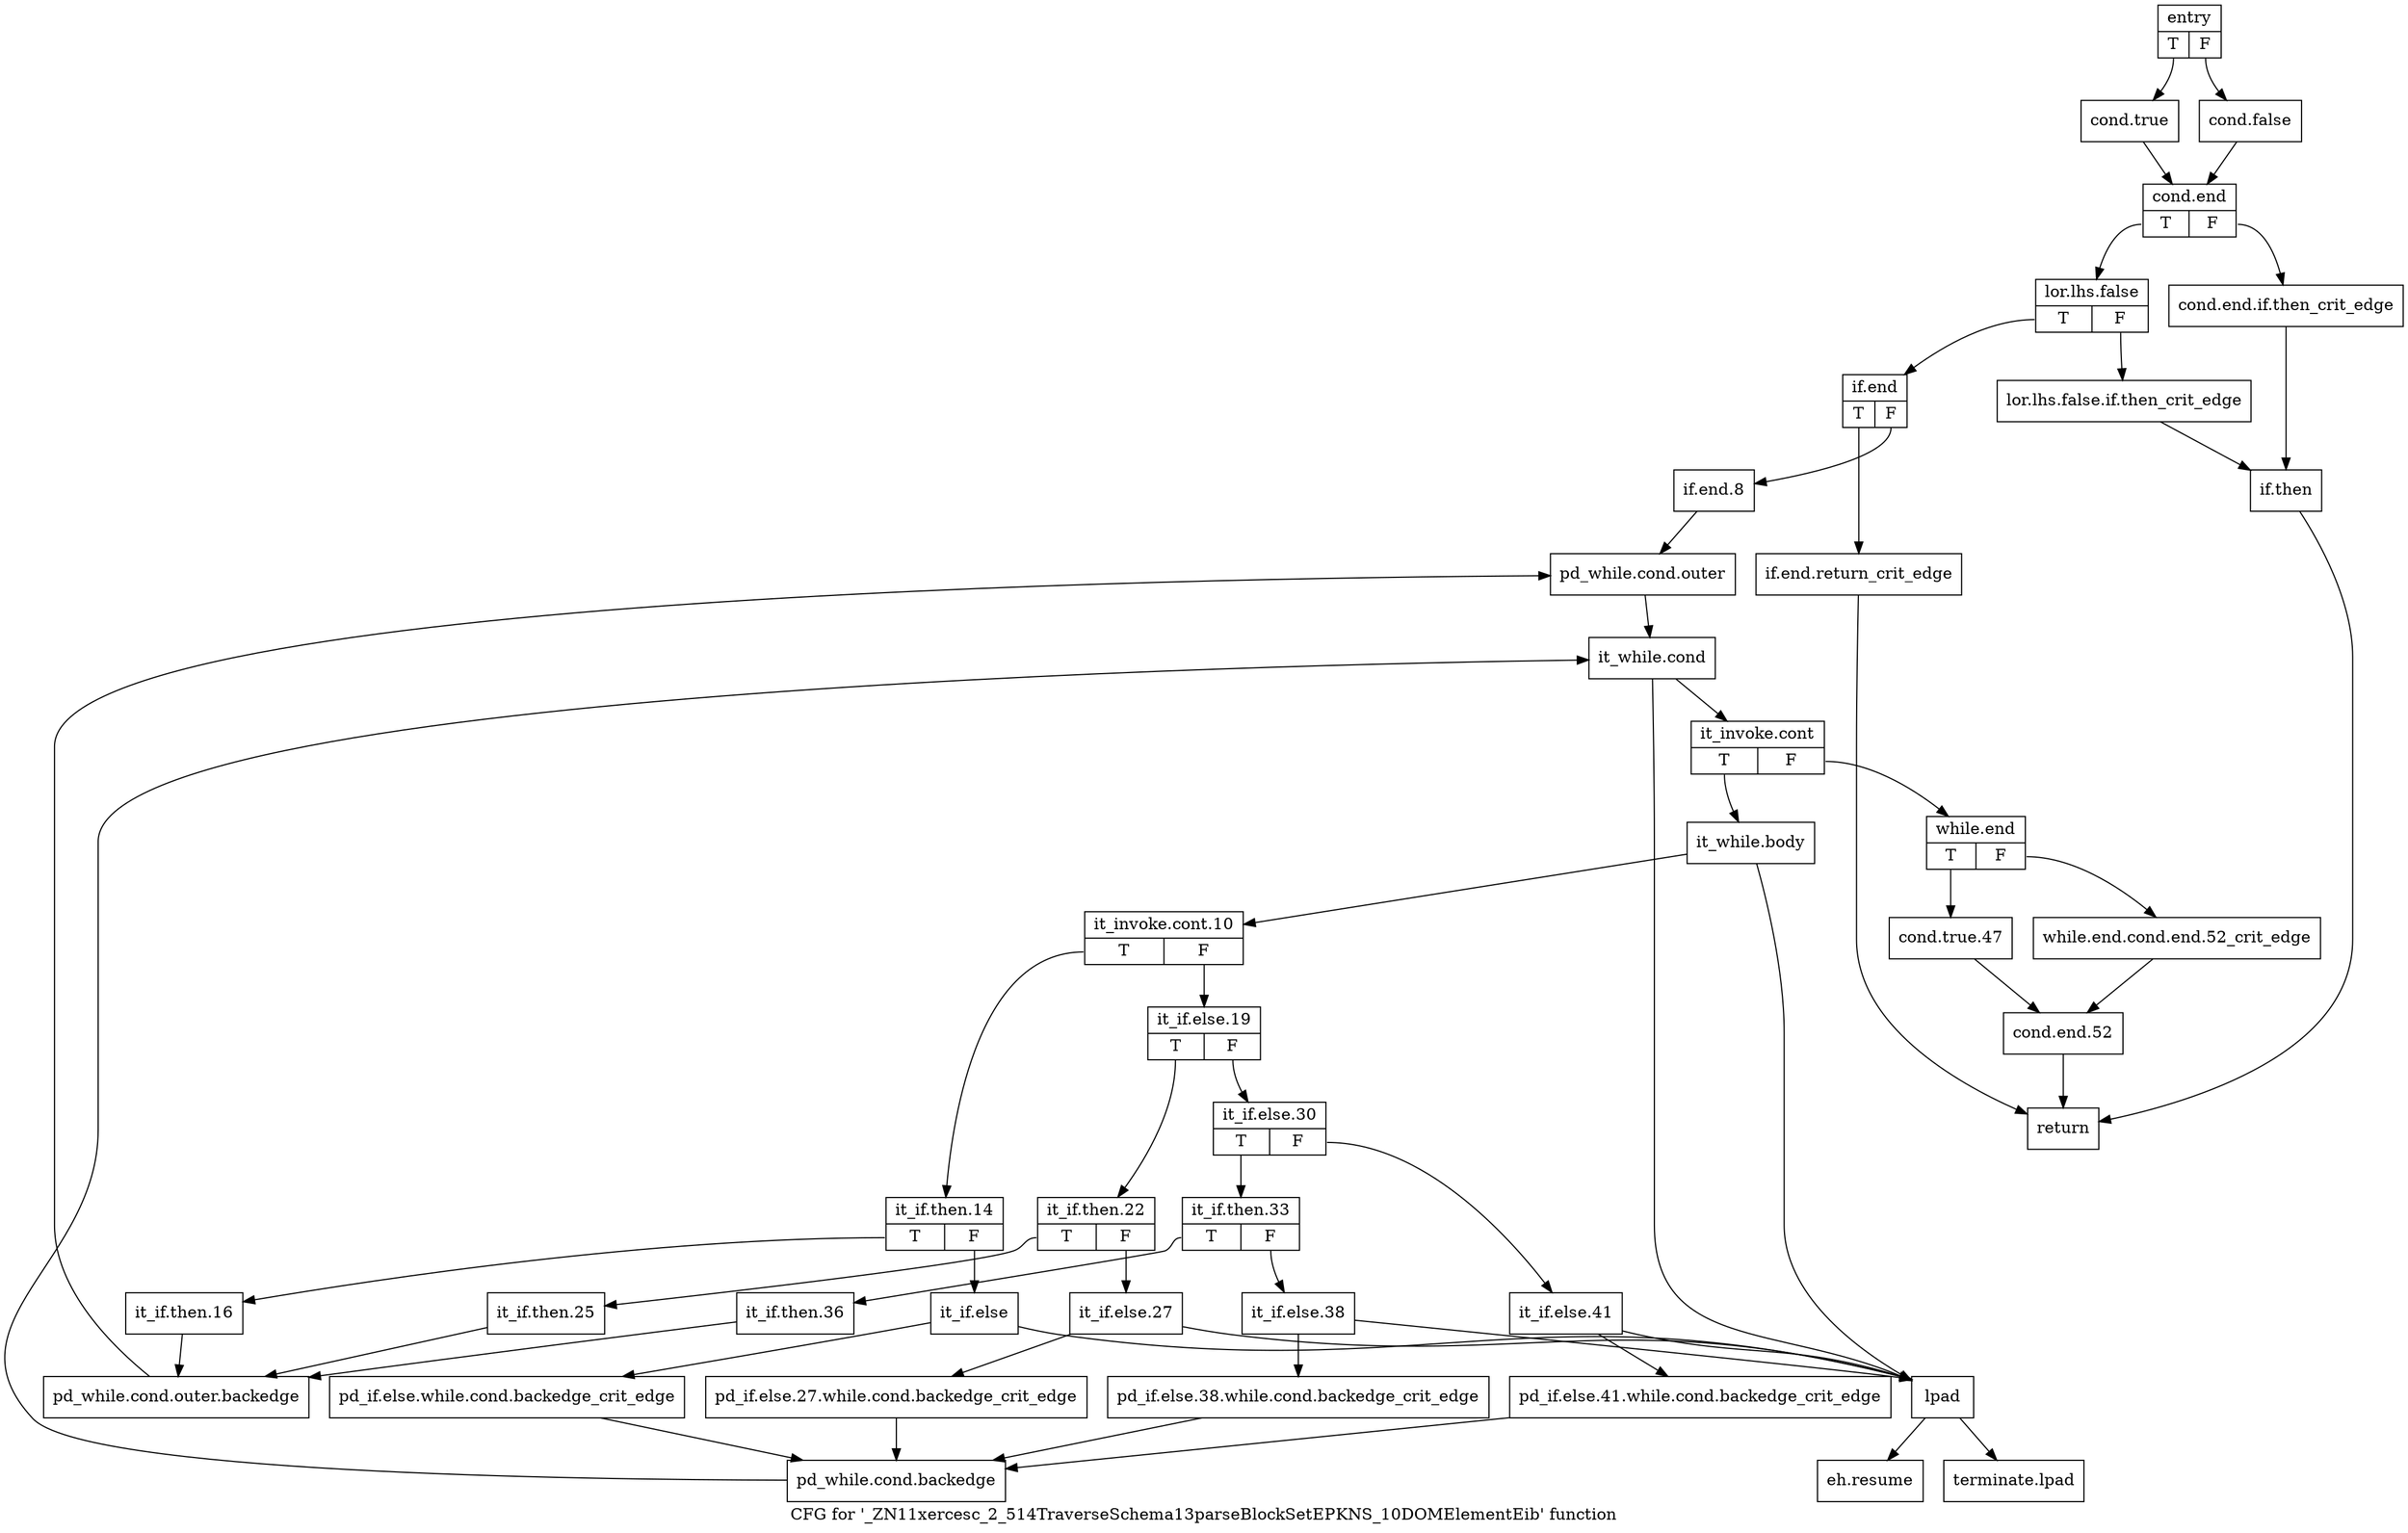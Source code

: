digraph "CFG for '_ZN11xercesc_2_514TraverseSchema13parseBlockSetEPKNS_10DOMElementEib' function" {
	label="CFG for '_ZN11xercesc_2_514TraverseSchema13parseBlockSetEPKNS_10DOMElementEib' function";

	Node0x17a6740 [shape=record,label="{entry|{<s0>T|<s1>F}}"];
	Node0x17a6740:s0 -> Node0x17a6790;
	Node0x17a6740:s1 -> Node0x17a67e0;
	Node0x17a6790 [shape=record,label="{cond.true}"];
	Node0x17a6790 -> Node0x17a6830;
	Node0x17a67e0 [shape=record,label="{cond.false}"];
	Node0x17a67e0 -> Node0x17a6830;
	Node0x17a6830 [shape=record,label="{cond.end|{<s0>T|<s1>F}}"];
	Node0x17a6830:s0 -> Node0x17a68d0;
	Node0x17a6830:s1 -> Node0x17a6880;
	Node0x17a6880 [shape=record,label="{cond.end.if.then_crit_edge}"];
	Node0x17a6880 -> Node0x17a6970;
	Node0x17a68d0 [shape=record,label="{lor.lhs.false|{<s0>T|<s1>F}}"];
	Node0x17a68d0:s0 -> Node0x17a69c0;
	Node0x17a68d0:s1 -> Node0x17a6920;
	Node0x17a6920 [shape=record,label="{lor.lhs.false.if.then_crit_edge}"];
	Node0x17a6920 -> Node0x17a6970;
	Node0x17a6970 [shape=record,label="{if.then}"];
	Node0x17a6970 -> Node0x17a7370;
	Node0x17a69c0 [shape=record,label="{if.end|{<s0>T|<s1>F}}"];
	Node0x17a69c0:s0 -> Node0x17a6a10;
	Node0x17a69c0:s1 -> Node0x17a6a60;
	Node0x17a6a10 [shape=record,label="{if.end.return_crit_edge}"];
	Node0x17a6a10 -> Node0x17a7370;
	Node0x17a6a60 [shape=record,label="{if.end.8}"];
	Node0x17a6a60 -> Node0x17a6ab0;
	Node0x17a6ab0 [shape=record,label="{pd_while.cond.outer}"];
	Node0x17a6ab0 -> Node0x17a6b00;
	Node0x17a6b00 [shape=record,label="{it_while.cond}"];
	Node0x17a6b00 -> Node0x17a6b50;
	Node0x17a6b00 -> Node0x17a6d30;
	Node0x17a6b50 [shape=record,label="{it_invoke.cont|{<s0>T|<s1>F}}"];
	Node0x17a6b50:s0 -> Node0x17a6ba0;
	Node0x17a6b50:s1 -> Node0x17a7230;
	Node0x17a6ba0 [shape=record,label="{it_while.body}"];
	Node0x17a6ba0 -> Node0x17a6bf0;
	Node0x17a6ba0 -> Node0x17a6d30;
	Node0x17a6bf0 [shape=record,label="{it_invoke.cont.10|{<s0>T|<s1>F}}"];
	Node0x17a6bf0:s0 -> Node0x17a6c40;
	Node0x17a6bf0:s1 -> Node0x17a6e20;
	Node0x17a6c40 [shape=record,label="{it_if.then.14|{<s0>T|<s1>F}}"];
	Node0x17a6c40:s0 -> Node0x17a6c90;
	Node0x17a6c40:s1 -> Node0x17a6d80;
	Node0x17a6c90 [shape=record,label="{it_if.then.16}"];
	Node0x17a6c90 -> Node0x17a6ce0;
	Node0x17a6ce0 [shape=record,label="{pd_while.cond.outer.backedge}"];
	Node0x17a6ce0 -> Node0x17a6ab0;
	Node0x17a6d30 [shape=record,label="{lpad}"];
	Node0x17a6d30 -> Node0x17a73c0;
	Node0x17a6d30 -> Node0x17a7410;
	Node0x17a6d80 [shape=record,label="{it_if.else}"];
	Node0x17a6d80 -> Node0x17a6dd0;
	Node0x17a6d80 -> Node0x17a6d30;
	Node0x17a6dd0 [shape=record,label="{pd_if.else.while.cond.backedge_crit_edge}"];
	Node0x17a6dd0 -> Node0x17a6fb0;
	Node0x17a6e20 [shape=record,label="{it_if.else.19|{<s0>T|<s1>F}}"];
	Node0x17a6e20:s0 -> Node0x17a6e70;
	Node0x17a6e20:s1 -> Node0x17a7000;
	Node0x17a6e70 [shape=record,label="{it_if.then.22|{<s0>T|<s1>F}}"];
	Node0x17a6e70:s0 -> Node0x17a6ec0;
	Node0x17a6e70:s1 -> Node0x17a6f10;
	Node0x17a6ec0 [shape=record,label="{it_if.then.25}"];
	Node0x17a6ec0 -> Node0x17a6ce0;
	Node0x17a6f10 [shape=record,label="{it_if.else.27}"];
	Node0x17a6f10 -> Node0x17a6f60;
	Node0x17a6f10 -> Node0x17a6d30;
	Node0x17a6f60 [shape=record,label="{pd_if.else.27.while.cond.backedge_crit_edge}"];
	Node0x17a6f60 -> Node0x17a6fb0;
	Node0x17a6fb0 [shape=record,label="{pd_while.cond.backedge}"];
	Node0x17a6fb0 -> Node0x17a6b00;
	Node0x17a7000 [shape=record,label="{it_if.else.30|{<s0>T|<s1>F}}"];
	Node0x17a7000:s0 -> Node0x17a7050;
	Node0x17a7000:s1 -> Node0x17a7190;
	Node0x17a7050 [shape=record,label="{it_if.then.33|{<s0>T|<s1>F}}"];
	Node0x17a7050:s0 -> Node0x17a70a0;
	Node0x17a7050:s1 -> Node0x17a70f0;
	Node0x17a70a0 [shape=record,label="{it_if.then.36}"];
	Node0x17a70a0 -> Node0x17a6ce0;
	Node0x17a70f0 [shape=record,label="{it_if.else.38}"];
	Node0x17a70f0 -> Node0x17a7140;
	Node0x17a70f0 -> Node0x17a6d30;
	Node0x17a7140 [shape=record,label="{pd_if.else.38.while.cond.backedge_crit_edge}"];
	Node0x17a7140 -> Node0x17a6fb0;
	Node0x17a7190 [shape=record,label="{it_if.else.41}"];
	Node0x17a7190 -> Node0x17a71e0;
	Node0x17a7190 -> Node0x17a6d30;
	Node0x17a71e0 [shape=record,label="{pd_if.else.41.while.cond.backedge_crit_edge}"];
	Node0x17a71e0 -> Node0x17a6fb0;
	Node0x17a7230 [shape=record,label="{while.end|{<s0>T|<s1>F}}"];
	Node0x17a7230:s0 -> Node0x17a72d0;
	Node0x17a7230:s1 -> Node0x17a7280;
	Node0x17a7280 [shape=record,label="{while.end.cond.end.52_crit_edge}"];
	Node0x17a7280 -> Node0x17a7320;
	Node0x17a72d0 [shape=record,label="{cond.true.47}"];
	Node0x17a72d0 -> Node0x17a7320;
	Node0x17a7320 [shape=record,label="{cond.end.52}"];
	Node0x17a7320 -> Node0x17a7370;
	Node0x17a7370 [shape=record,label="{return}"];
	Node0x17a73c0 [shape=record,label="{eh.resume}"];
	Node0x17a7410 [shape=record,label="{terminate.lpad}"];
}
